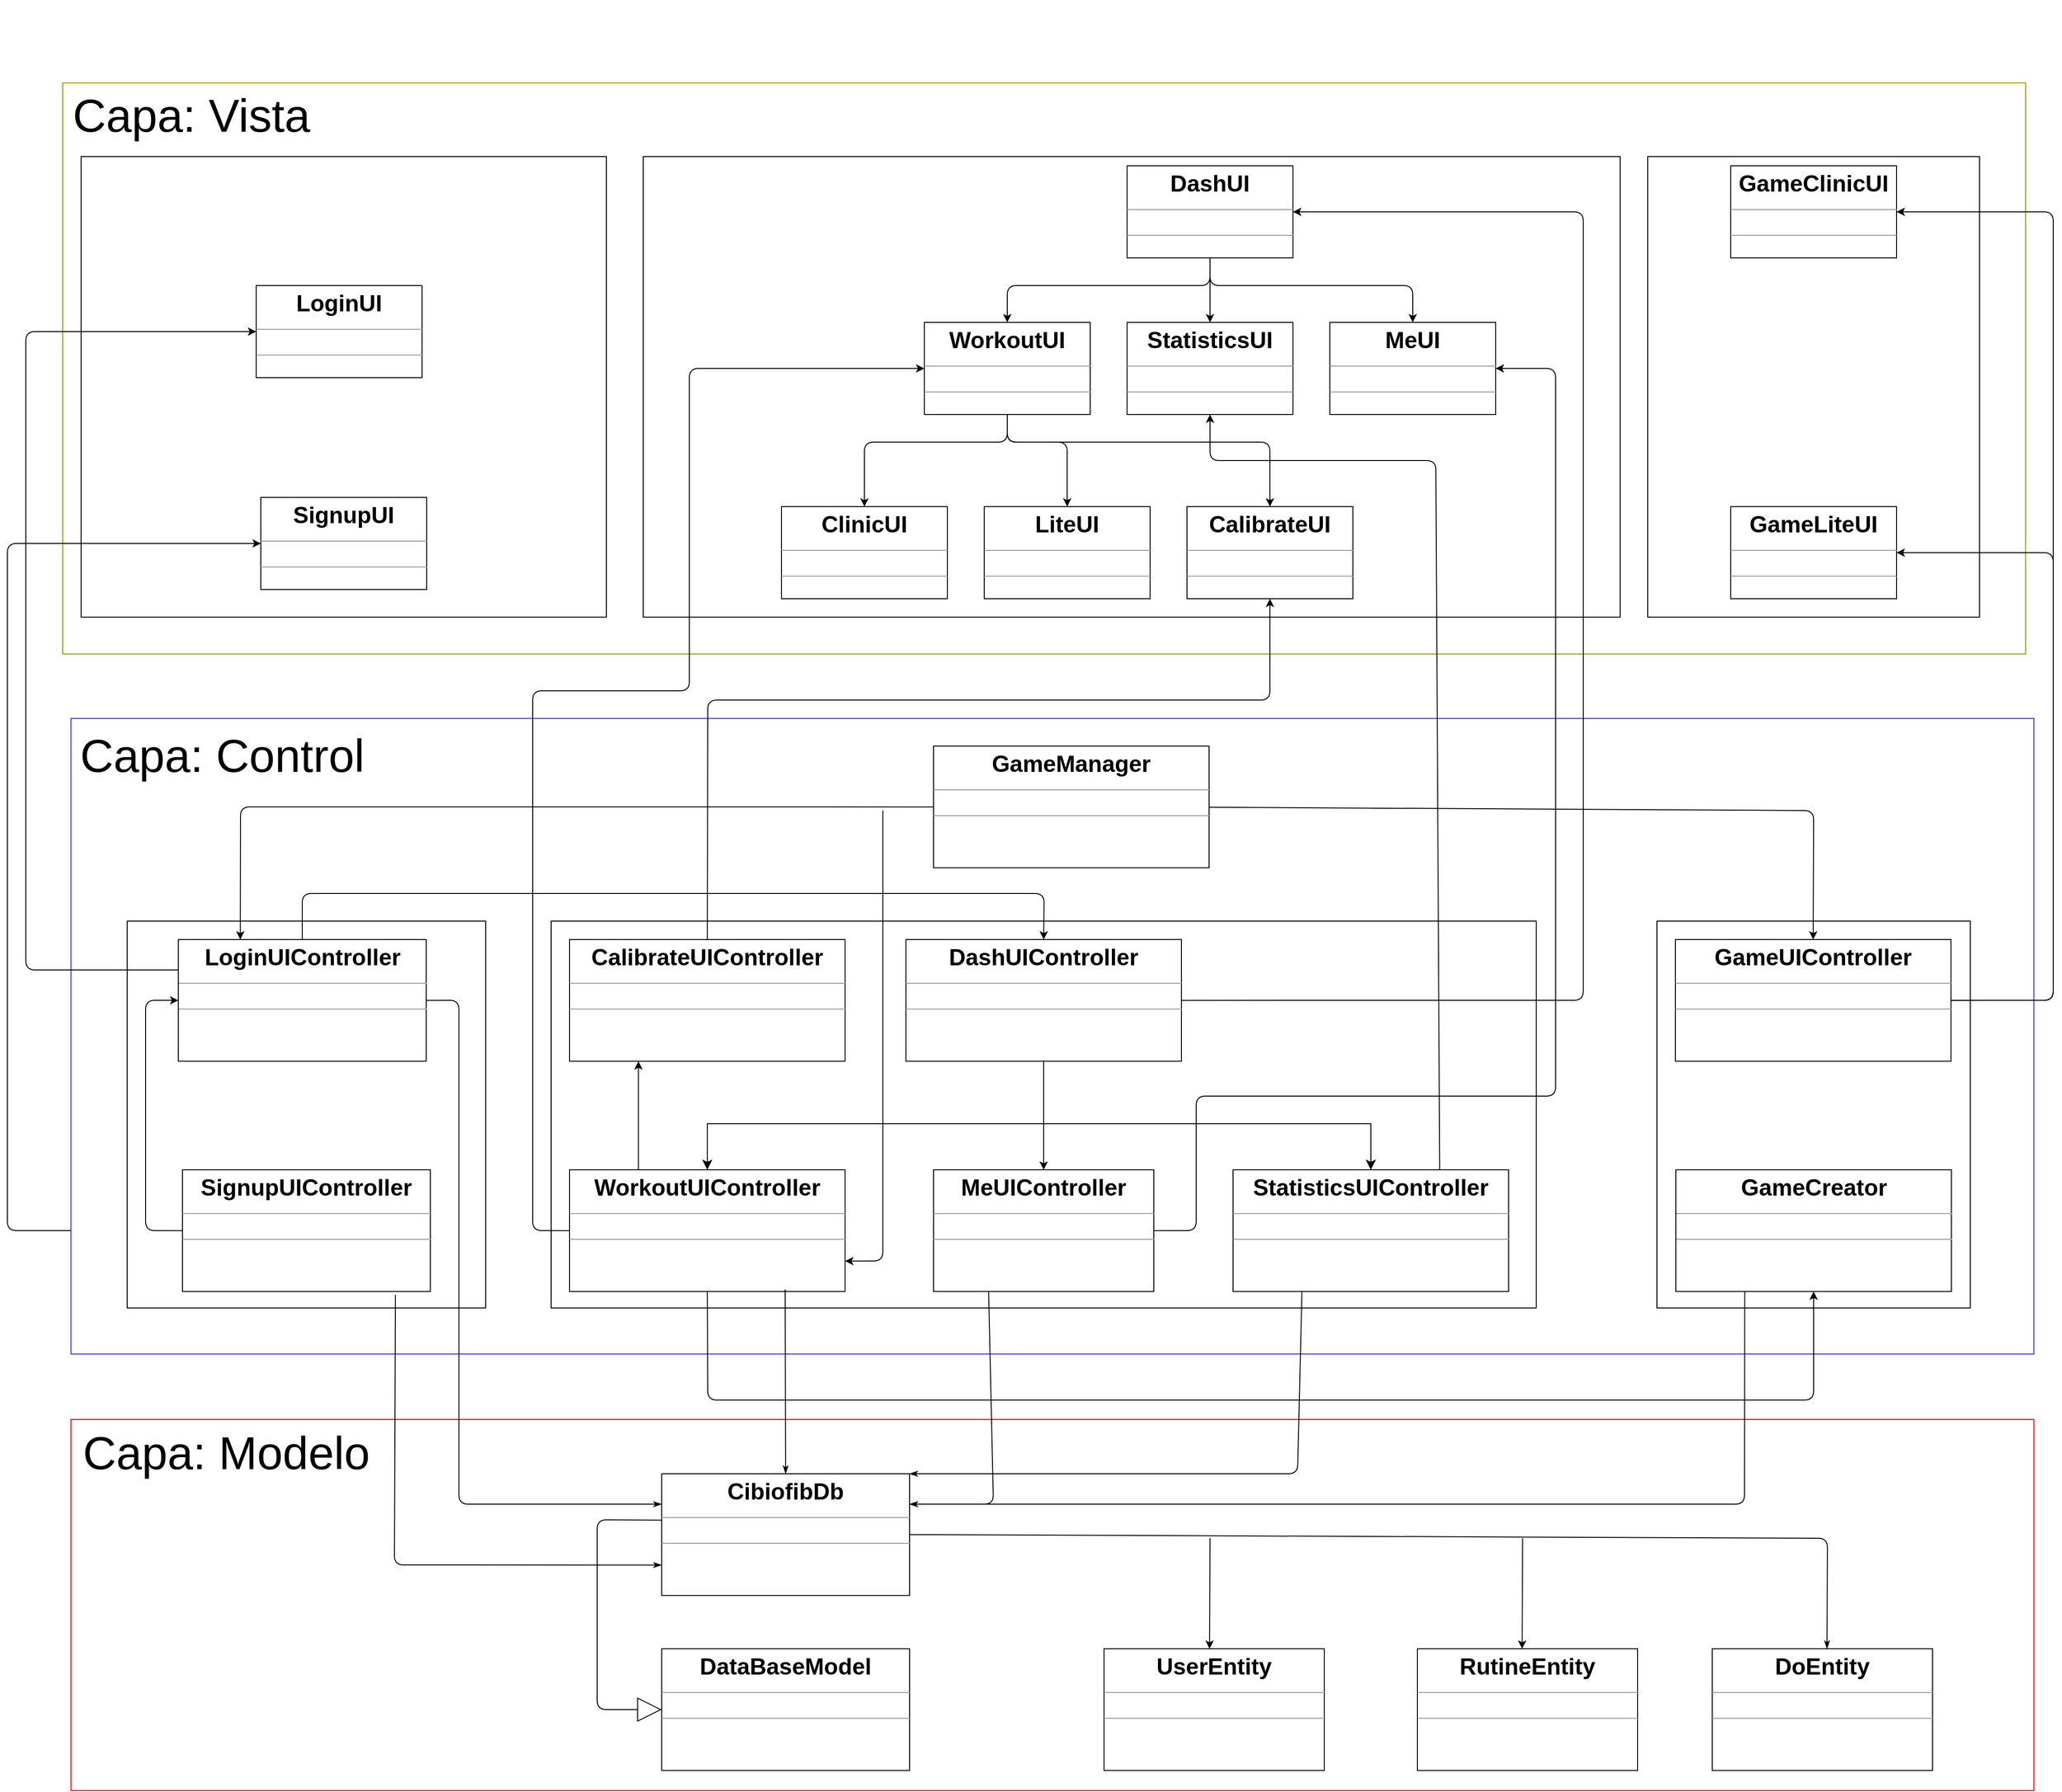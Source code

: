 <mxfile>
    <diagram id="kxouKydCG6T7AjCTRhYj" name="Page-1">
        <mxGraphModel dx="3232" dy="2876" grid="1" gridSize="10" guides="1" tooltips="1" connect="1" arrows="1" fold="1" page="1" pageScale="1" pageWidth="1100" pageHeight="850" math="0" shadow="0">
            <root>
                <mxCell id="0"/>
                <mxCell id="1" parent="0"/>
                <mxCell id="15" value="" style="group" parent="1" vertex="1" connectable="0">
                    <mxGeometry x="29" y="-760" width="2130" height="810" as="geometry"/>
                </mxCell>
                <mxCell id="20" value="" style="group" parent="15" vertex="1" connectable="0">
                    <mxGeometry width="2130" height="810" as="geometry"/>
                </mxCell>
                <mxCell id="135" value="" style="group" parent="20" vertex="1" connectable="0">
                    <mxGeometry x="-9" y="-240" width="2130" height="710" as="geometry"/>
                </mxCell>
                <mxCell id="3" value="" style="rounded=0;whiteSpace=wrap;html=1;strokeColor=#999900;" parent="135" vertex="1">
                    <mxGeometry y="90" width="2130" height="620" as="geometry"/>
                </mxCell>
                <mxCell id="134" value="" style="rounded=0;whiteSpace=wrap;html=1;" parent="135" vertex="1">
                    <mxGeometry x="20" y="170" width="570" height="500" as="geometry"/>
                </mxCell>
                <mxCell id="8" value="&lt;span style=&quot;font-size: 50px;&quot;&gt;Capa: Vista&lt;/span&gt;" style="text;html=1;strokeColor=none;fillColor=none;align=left;verticalAlign=middle;whiteSpace=wrap;rounded=0;" parent="135" vertex="1">
                    <mxGeometry x="9" y="90" width="289" height="70" as="geometry"/>
                </mxCell>
                <mxCell id="155" value="&lt;p style=&quot;margin: 4px 0px 0px; text-align: center; font-size: 25px;&quot;&gt;&lt;b style=&quot;&quot;&gt;&lt;font style=&quot;font-size: 25px;&quot;&gt;LoginUI&lt;/font&gt;&lt;/b&gt;&lt;/p&gt;&lt;hr style=&quot;font-size: 25px;&quot; size=&quot;1&quot;&gt;&lt;div style=&quot;height: 2px; font-size: 25px;&quot;&gt;&lt;/div&gt;&lt;hr style=&quot;font-size: 25px;&quot; size=&quot;1&quot;&gt;&lt;div style=&quot;height: 2px; font-size: 25px;&quot;&gt;&lt;/div&gt;" style="verticalAlign=top;align=left;overflow=fill;fontSize=12;fontFamily=Helvetica;html=1;" parent="135" vertex="1">
                    <mxGeometry x="210" y="310.0" width="180" height="100" as="geometry"/>
                </mxCell>
                <mxCell id="156" value="&lt;p style=&quot;margin: 4px 0px 0px; text-align: center; font-size: 25px;&quot;&gt;&lt;b style=&quot;&quot;&gt;&lt;font style=&quot;font-size: 25px;&quot;&gt;SignupUI&lt;/font&gt;&lt;/b&gt;&lt;/p&gt;&lt;hr style=&quot;font-size: 25px;&quot; size=&quot;1&quot;&gt;&lt;div style=&quot;height: 2px; font-size: 25px;&quot;&gt;&lt;/div&gt;&lt;hr style=&quot;font-size: 25px;&quot; size=&quot;1&quot;&gt;&lt;div style=&quot;height: 2px; font-size: 25px;&quot;&gt;&lt;/div&gt;" style="verticalAlign=top;align=left;overflow=fill;fontSize=12;fontFamily=Helvetica;html=1;" parent="135" vertex="1">
                    <mxGeometry x="215" y="540.0" width="180" height="100" as="geometry"/>
                </mxCell>
                <mxCell id="157" value="" style="rounded=0;whiteSpace=wrap;html=1;" parent="135" vertex="1">
                    <mxGeometry x="630" y="170" width="1060" height="500" as="geometry"/>
                </mxCell>
                <mxCell id="169" style="edgeStyle=none;html=1;exitX=0.5;exitY=1;exitDx=0;exitDy=0;entryX=0.5;entryY=0;entryDx=0;entryDy=0;" parent="135" source="159" target="161" edge="1">
                    <mxGeometry relative="1" as="geometry"/>
                </mxCell>
                <mxCell id="170" style="edgeStyle=none;html=1;exitX=0.5;exitY=1;exitDx=0;exitDy=0;entryX=0.5;entryY=0;entryDx=0;entryDy=0;" parent="135" source="159" target="162" edge="1">
                    <mxGeometry relative="1" as="geometry">
                        <Array as="points">
                            <mxPoint x="1245" y="310"/>
                            <mxPoint x="1025" y="310"/>
                        </Array>
                    </mxGeometry>
                </mxCell>
                <mxCell id="171" style="edgeStyle=none;html=1;exitX=0.5;exitY=1;exitDx=0;exitDy=0;entryX=0.5;entryY=0;entryDx=0;entryDy=0;" parent="135" source="159" target="160" edge="1">
                    <mxGeometry relative="1" as="geometry">
                        <Array as="points">
                            <mxPoint x="1245" y="310"/>
                            <mxPoint x="1465" y="310"/>
                        </Array>
                    </mxGeometry>
                </mxCell>
                <mxCell id="159" value="&lt;p style=&quot;margin: 4px 0px 0px; text-align: center; font-size: 25px;&quot;&gt;&lt;b style=&quot;&quot;&gt;&lt;font style=&quot;font-size: 25px;&quot;&gt;DashUI&lt;/font&gt;&lt;/b&gt;&lt;/p&gt;&lt;hr style=&quot;font-size: 25px;&quot; size=&quot;1&quot;&gt;&lt;div style=&quot;height: 2px; font-size: 25px;&quot;&gt;&lt;/div&gt;&lt;hr style=&quot;font-size: 25px;&quot; size=&quot;1&quot;&gt;&lt;div style=&quot;height: 2px; font-size: 25px;&quot;&gt;&lt;/div&gt;" style="verticalAlign=top;align=left;overflow=fill;fontSize=12;fontFamily=Helvetica;html=1;" parent="135" vertex="1">
                    <mxGeometry x="1155" y="180" width="180" height="100" as="geometry"/>
                </mxCell>
                <mxCell id="160" value="&lt;p style=&quot;margin: 4px 0px 0px; text-align: center; font-size: 25px;&quot;&gt;&lt;b style=&quot;&quot;&gt;&lt;font style=&quot;font-size: 25px;&quot;&gt;MeUI&lt;/font&gt;&lt;/b&gt;&lt;/p&gt;&lt;hr style=&quot;font-size: 25px;&quot; size=&quot;1&quot;&gt;&lt;div style=&quot;height: 2px; font-size: 25px;&quot;&gt;&lt;/div&gt;&lt;hr style=&quot;font-size: 25px;&quot; size=&quot;1&quot;&gt;&lt;div style=&quot;height: 2px; font-size: 25px;&quot;&gt;&lt;/div&gt;" style="verticalAlign=top;align=left;overflow=fill;fontSize=12;fontFamily=Helvetica;html=1;" parent="135" vertex="1">
                    <mxGeometry x="1375" y="350" width="180" height="100" as="geometry"/>
                </mxCell>
                <mxCell id="161" value="&lt;p style=&quot;margin: 4px 0px 0px; text-align: center; font-size: 25px;&quot;&gt;&lt;b style=&quot;&quot;&gt;&lt;font style=&quot;font-size: 25px;&quot;&gt;StatisticsUI&lt;/font&gt;&lt;/b&gt;&lt;/p&gt;&lt;hr style=&quot;font-size: 25px;&quot; size=&quot;1&quot;&gt;&lt;div style=&quot;height: 2px; font-size: 25px;&quot;&gt;&lt;/div&gt;&lt;hr style=&quot;font-size: 25px;&quot; size=&quot;1&quot;&gt;&lt;div style=&quot;height: 2px; font-size: 25px;&quot;&gt;&lt;/div&gt;" style="verticalAlign=top;align=left;overflow=fill;fontSize=12;fontFamily=Helvetica;html=1;" parent="135" vertex="1">
                    <mxGeometry x="1155" y="350" width="180" height="100" as="geometry"/>
                </mxCell>
                <mxCell id="166" style="edgeStyle=none;html=1;exitX=0.5;exitY=1;exitDx=0;exitDy=0;entryX=0.5;entryY=0;entryDx=0;entryDy=0;" parent="135" source="162" target="164" edge="1">
                    <mxGeometry relative="1" as="geometry">
                        <Array as="points">
                            <mxPoint x="1025" y="480"/>
                            <mxPoint x="870" y="480"/>
                        </Array>
                    </mxGeometry>
                </mxCell>
                <mxCell id="167" style="edgeStyle=none;html=1;exitX=0.5;exitY=1;exitDx=0;exitDy=0;entryX=0.5;entryY=0;entryDx=0;entryDy=0;" parent="135" source="162" target="163" edge="1">
                    <mxGeometry relative="1" as="geometry">
                        <Array as="points">
                            <mxPoint x="1025" y="480"/>
                            <mxPoint x="1090" y="480"/>
                        </Array>
                    </mxGeometry>
                </mxCell>
                <mxCell id="168" style="edgeStyle=none;html=1;exitX=0.5;exitY=1;exitDx=0;exitDy=0;entryX=0.5;entryY=0;entryDx=0;entryDy=0;" parent="135" source="162" target="165" edge="1">
                    <mxGeometry relative="1" as="geometry">
                        <Array as="points">
                            <mxPoint x="1025" y="480"/>
                            <mxPoint x="1310" y="480"/>
                        </Array>
                    </mxGeometry>
                </mxCell>
                <mxCell id="162" value="&lt;p style=&quot;margin: 4px 0px 0px; text-align: center; font-size: 25px;&quot;&gt;&lt;b style=&quot;&quot;&gt;&lt;font style=&quot;font-size: 25px;&quot;&gt;WorkoutUI&lt;/font&gt;&lt;/b&gt;&lt;/p&gt;&lt;hr style=&quot;font-size: 25px;&quot; size=&quot;1&quot;&gt;&lt;div style=&quot;height: 2px; font-size: 25px;&quot;&gt;&lt;/div&gt;&lt;hr style=&quot;font-size: 25px;&quot; size=&quot;1&quot;&gt;&lt;div style=&quot;height: 2px; font-size: 25px;&quot;&gt;&lt;/div&gt;" style="verticalAlign=top;align=left;overflow=fill;fontSize=12;fontFamily=Helvetica;html=1;" parent="135" vertex="1">
                    <mxGeometry x="935" y="350" width="180" height="100" as="geometry"/>
                </mxCell>
                <mxCell id="163" value="&lt;p style=&quot;margin: 4px 0px 0px; text-align: center; font-size: 25px;&quot;&gt;&lt;b style=&quot;&quot;&gt;&lt;font style=&quot;font-size: 25px;&quot;&gt;LiteUI&lt;/font&gt;&lt;/b&gt;&lt;/p&gt;&lt;hr style=&quot;font-size: 25px;&quot; size=&quot;1&quot;&gt;&lt;div style=&quot;height: 2px; font-size: 25px;&quot;&gt;&lt;/div&gt;&lt;hr style=&quot;font-size: 25px;&quot; size=&quot;1&quot;&gt;&lt;div style=&quot;height: 2px; font-size: 25px;&quot;&gt;&lt;/div&gt;" style="verticalAlign=top;align=left;overflow=fill;fontSize=12;fontFamily=Helvetica;html=1;" parent="135" vertex="1">
                    <mxGeometry x="1000" y="550" width="180" height="100" as="geometry"/>
                </mxCell>
                <mxCell id="164" value="&lt;p style=&quot;margin: 4px 0px 0px; text-align: center; font-size: 25px;&quot;&gt;&lt;b style=&quot;&quot;&gt;&lt;font style=&quot;font-size: 25px;&quot;&gt;ClinicUI&lt;/font&gt;&lt;/b&gt;&lt;/p&gt;&lt;hr style=&quot;font-size: 25px;&quot; size=&quot;1&quot;&gt;&lt;div style=&quot;height: 2px; font-size: 25px;&quot;&gt;&lt;/div&gt;&lt;hr style=&quot;font-size: 25px;&quot; size=&quot;1&quot;&gt;&lt;div style=&quot;height: 2px; font-size: 25px;&quot;&gt;&lt;/div&gt;" style="verticalAlign=top;align=left;overflow=fill;fontSize=12;fontFamily=Helvetica;html=1;" parent="135" vertex="1">
                    <mxGeometry x="780" y="550" width="180" height="100" as="geometry"/>
                </mxCell>
                <mxCell id="165" value="&lt;p style=&quot;margin: 4px 0px 0px; text-align: center; font-size: 25px;&quot;&gt;&lt;b style=&quot;&quot;&gt;&lt;font style=&quot;font-size: 25px;&quot;&gt;CalibrateUI&lt;/font&gt;&lt;/b&gt;&lt;/p&gt;&lt;hr style=&quot;font-size: 25px;&quot; size=&quot;1&quot;&gt;&lt;div style=&quot;height: 2px; font-size: 25px;&quot;&gt;&lt;/div&gt;&lt;hr style=&quot;font-size: 25px;&quot; size=&quot;1&quot;&gt;&lt;div style=&quot;height: 2px; font-size: 25px;&quot;&gt;&lt;/div&gt;" style="verticalAlign=top;align=left;overflow=fill;fontSize=12;fontFamily=Helvetica;html=1;" parent="135" vertex="1">
                    <mxGeometry x="1220" y="550" width="180" height="100" as="geometry"/>
                </mxCell>
                <mxCell id="179" value="" style="rounded=0;whiteSpace=wrap;html=1;" parent="135" vertex="1">
                    <mxGeometry x="1720" y="170" width="360" height="500" as="geometry"/>
                </mxCell>
                <mxCell id="193" value="&lt;p style=&quot;margin: 4px 0px 0px; text-align: center; font-size: 25px;&quot;&gt;&lt;b style=&quot;&quot;&gt;&lt;font style=&quot;font-size: 25px;&quot;&gt;GameClinicUI&lt;/font&gt;&lt;/b&gt;&lt;/p&gt;&lt;hr style=&quot;font-size: 25px;&quot; size=&quot;1&quot;&gt;&lt;div style=&quot;height: 2px; font-size: 25px;&quot;&gt;&lt;/div&gt;&lt;hr style=&quot;font-size: 25px;&quot; size=&quot;1&quot;&gt;&lt;div style=&quot;height: 2px; font-size: 25px;&quot;&gt;&lt;/div&gt;" style="verticalAlign=top;align=left;overflow=fill;fontSize=12;fontFamily=Helvetica;html=1;" parent="135" vertex="1">
                    <mxGeometry x="1810" y="180" width="180" height="100" as="geometry"/>
                </mxCell>
                <mxCell id="194" value="&lt;p style=&quot;margin: 4px 0px 0px; text-align: center; font-size: 25px;&quot;&gt;&lt;b style=&quot;&quot;&gt;&lt;font style=&quot;font-size: 25px;&quot;&gt;GameLiteUI&lt;/font&gt;&lt;/b&gt;&lt;/p&gt;&lt;hr style=&quot;font-size: 25px;&quot; size=&quot;1&quot;&gt;&lt;div style=&quot;height: 2px; font-size: 25px;&quot;&gt;&lt;/div&gt;&lt;hr style=&quot;font-size: 25px;&quot; size=&quot;1&quot;&gt;&lt;div style=&quot;height: 2px; font-size: 25px;&quot;&gt;&lt;/div&gt;" style="verticalAlign=top;align=left;overflow=fill;fontSize=12;fontFamily=Helvetica;html=1;" parent="135" vertex="1">
                    <mxGeometry x="1810" y="550" width="180" height="100" as="geometry"/>
                </mxCell>
                <mxCell id="14" value="" style="group" parent="1" vertex="1" connectable="0">
                    <mxGeometry x="29" y="520" width="2130" height="420" as="geometry"/>
                </mxCell>
                <mxCell id="21" value="" style="group;fillColor=#a20025;fontColor=#ffffff;strokeColor=#6F0000;" parent="14" vertex="1" connectable="0">
                    <mxGeometry y="21" width="2130" height="402.937" as="geometry"/>
                </mxCell>
                <mxCell id="5" value="" style="rounded=0;whiteSpace=wrap;html=1;strokeColor=#FF0000;" parent="21" vertex="1">
                    <mxGeometry y="0.08" width="2130" height="402.857" as="geometry"/>
                </mxCell>
                <mxCell id="7" value="&lt;span style=&quot;font-size: 50px;&quot;&gt;Capa: Modelo&lt;/span&gt;" style="text;html=1;strokeColor=none;fillColor=none;align=left;verticalAlign=middle;whiteSpace=wrap;rounded=0;" parent="21" vertex="1">
                    <mxGeometry x="11" y="1" width="319" height="70" as="geometry"/>
                </mxCell>
                <mxCell id="95" style="edgeStyle=none;html=1;exitX=1;exitY=0.5;exitDx=0;exitDy=0;entryX=0.5;entryY=0;entryDx=0;entryDy=0;fontSize=25;endArrow=classicThin;endFill=1;endSize=6;" parent="21" source="88" edge="1">
                    <mxGeometry relative="1" as="geometry">
                        <Array as="points">
                            <mxPoint x="1906" y="129"/>
                        </Array>
                        <mxPoint x="1905.5" y="249" as="targetPoint"/>
                    </mxGeometry>
                </mxCell>
                <mxCell id="88" value="&lt;p style=&quot;margin: 4px 0px 0px; text-align: center; font-size: 25px;&quot;&gt;&lt;b style=&quot;&quot;&gt;&lt;font style=&quot;font-size: 25px;&quot;&gt;CibiofibDb&lt;/font&gt;&lt;/b&gt;&lt;/p&gt;&lt;hr style=&quot;font-size: 25px;&quot; size=&quot;1&quot;&gt;&lt;div style=&quot;height: 2px; font-size: 25px;&quot;&gt;&lt;/div&gt;&lt;hr style=&quot;font-size: 25px;&quot; size=&quot;1&quot;&gt;&lt;div style=&quot;height: 2px; font-size: 25px;&quot;&gt;&lt;/div&gt;" style="verticalAlign=top;align=left;overflow=fill;fontSize=12;fontFamily=Helvetica;html=1;" parent="21" vertex="1">
                    <mxGeometry x="641" y="59" width="269" height="132.13" as="geometry"/>
                </mxCell>
                <mxCell id="91" style="edgeStyle=none;html=1;exitX=0;exitY=0.381;exitDx=0;exitDy=0;entryX=0;entryY=0.5;entryDx=0;entryDy=0;fontSize=25;endArrow=block;endFill=0;endSize=24;exitPerimeter=0;" parent="21" source="88" edge="1">
                    <mxGeometry relative="1" as="geometry">
                        <Array as="points">
                            <mxPoint x="571" y="109"/>
                            <mxPoint x="571" y="315"/>
                        </Array>
                        <mxPoint x="641" y="315.065" as="targetPoint"/>
                    </mxGeometry>
                </mxCell>
                <mxCell id="102" value="" style="endArrow=classic;html=1;fontSize=25;endSize=6;entryX=0.5;entryY=0;entryDx=0;entryDy=0;" parent="21" edge="1">
                    <mxGeometry width="50" height="50" relative="1" as="geometry">
                        <mxPoint x="1236" y="129" as="sourcePoint"/>
                        <mxPoint x="1235.5" y="249" as="targetPoint"/>
                    </mxGeometry>
                </mxCell>
                <mxCell id="103" value="" style="endArrow=classic;html=1;fontSize=25;endSize=6;entryX=0.5;entryY=0;entryDx=0;entryDy=0;" parent="21" edge="1">
                    <mxGeometry width="50" height="50" relative="1" as="geometry">
                        <mxPoint x="1575.17" y="129" as="sourcePoint"/>
                        <mxPoint x="1574.67" y="249" as="targetPoint"/>
                    </mxGeometry>
                </mxCell>
                <mxCell id="196" value="&lt;p style=&quot;margin: 4px 0px 0px; text-align: center; font-size: 25px;&quot;&gt;&lt;b style=&quot;&quot;&gt;&lt;font style=&quot;font-size: 25px;&quot;&gt;UserEntity&lt;/font&gt;&lt;/b&gt;&lt;/p&gt;&lt;hr style=&quot;font-size: 25px;&quot; size=&quot;1&quot;&gt;&lt;div style=&quot;height: 2px; font-size: 25px;&quot;&gt;&lt;/div&gt;&lt;hr style=&quot;font-size: 25px;&quot; size=&quot;1&quot;&gt;&lt;div style=&quot;height: 2px; font-size: 25px;&quot;&gt;&lt;/div&gt;" style="verticalAlign=top;align=left;overflow=fill;fontSize=12;fontFamily=Helvetica;html=1;" parent="21" vertex="1">
                    <mxGeometry x="1121" y="249" width="239" height="132.13" as="geometry"/>
                </mxCell>
                <mxCell id="197" value="&lt;p style=&quot;margin: 4px 0px 0px; text-align: center; font-size: 25px;&quot;&gt;&lt;b style=&quot;&quot;&gt;&lt;font style=&quot;font-size: 25px;&quot;&gt;RutineEntity&lt;/font&gt;&lt;/b&gt;&lt;/p&gt;&lt;hr style=&quot;font-size: 25px;&quot; size=&quot;1&quot;&gt;&lt;div style=&quot;height: 2px; font-size: 25px;&quot;&gt;&lt;/div&gt;&lt;hr style=&quot;font-size: 25px;&quot; size=&quot;1&quot;&gt;&lt;div style=&quot;height: 2px; font-size: 25px;&quot;&gt;&lt;/div&gt;" style="verticalAlign=top;align=left;overflow=fill;fontSize=12;fontFamily=Helvetica;html=1;" parent="21" vertex="1">
                    <mxGeometry x="1461" y="249" width="239" height="132.13" as="geometry"/>
                </mxCell>
                <mxCell id="198" value="&lt;p style=&quot;margin: 4px 0px 0px; text-align: center; font-size: 25px;&quot;&gt;&lt;b style=&quot;&quot;&gt;&lt;font style=&quot;font-size: 25px;&quot;&gt;DoEntity&lt;/font&gt;&lt;/b&gt;&lt;/p&gt;&lt;hr style=&quot;font-size: 25px;&quot; size=&quot;1&quot;&gt;&lt;div style=&quot;height: 2px; font-size: 25px;&quot;&gt;&lt;/div&gt;&lt;hr style=&quot;font-size: 25px;&quot; size=&quot;1&quot;&gt;&lt;div style=&quot;height: 2px; font-size: 25px;&quot;&gt;&lt;/div&gt;" style="verticalAlign=top;align=left;overflow=fill;fontSize=12;fontFamily=Helvetica;html=1;" parent="21" vertex="1">
                    <mxGeometry x="1781" y="249" width="239" height="132.13" as="geometry"/>
                </mxCell>
                <mxCell id="199" value="&lt;p style=&quot;margin: 4px 0px 0px; text-align: center; font-size: 25px;&quot;&gt;&lt;b style=&quot;&quot;&gt;&lt;font style=&quot;font-size: 25px;&quot;&gt;DataBaseModel&lt;/font&gt;&lt;/b&gt;&lt;/p&gt;&lt;hr style=&quot;font-size: 25px;&quot; size=&quot;1&quot;&gt;&lt;div style=&quot;height: 2px; font-size: 25px;&quot;&gt;&lt;/div&gt;&lt;hr style=&quot;font-size: 25px;&quot; size=&quot;1&quot;&gt;&lt;div style=&quot;height: 2px; font-size: 25px;&quot;&gt;&lt;/div&gt;" style="verticalAlign=top;align=left;overflow=fill;fontSize=12;fontFamily=Helvetica;html=1;" parent="21" vertex="1">
                    <mxGeometry x="641" y="249" width="269" height="132.13" as="geometry"/>
                </mxCell>
                <mxCell id="174" style="edgeStyle=none;html=1;exitX=0;exitY=0.5;exitDx=0;exitDy=0;entryX=0;entryY=0.5;entryDx=0;entryDy=0;" parent="1" source="41" target="156" edge="1">
                    <mxGeometry relative="1" as="geometry">
                        <Array as="points">
                            <mxPoint x="-40" y="336"/>
                            <mxPoint x="-40" y="-410"/>
                        </Array>
                    </mxGeometry>
                </mxCell>
                <mxCell id="180" value="" style="group" parent="1" vertex="1" connectable="0">
                    <mxGeometry x="29" y="-220" width="2130" height="690" as="geometry"/>
                </mxCell>
                <mxCell id="17" value="" style="group" parent="180" vertex="1" connectable="0">
                    <mxGeometry width="2130" height="690" as="geometry"/>
                </mxCell>
                <mxCell id="6" value="&lt;span style=&quot;font-size: 50px;&quot;&gt;Capa: Controlador&lt;/span&gt;" style="text;html=1;strokeColor=none;fillColor=none;align=left;verticalAlign=middle;whiteSpace=wrap;rounded=0;" parent="17" vertex="1">
                    <mxGeometry x="11" width="419" height="90" as="geometry"/>
                </mxCell>
                <mxCell id="4" value="" style="rounded=0;whiteSpace=wrap;html=1;strokeColor=#3333FF;" parent="17" vertex="1">
                    <mxGeometry width="2130" height="690" as="geometry"/>
                </mxCell>
                <mxCell id="2" value="" style="rounded=0;whiteSpace=wrap;html=1;" parent="17" vertex="1">
                    <mxGeometry x="61" y="220" width="389" height="420" as="geometry"/>
                </mxCell>
                <mxCell id="22" value="" style="rounded=0;whiteSpace=wrap;html=1;" parent="17" vertex="1">
                    <mxGeometry x="521" y="220" width="1069" height="420" as="geometry"/>
                </mxCell>
                <mxCell id="23" value="" style="rounded=0;whiteSpace=wrap;html=1;" parent="17" vertex="1">
                    <mxGeometry x="1721" y="220" width="340" height="420" as="geometry"/>
                </mxCell>
                <mxCell id="58" style="edgeStyle=none;html=1;exitX=0.5;exitY=0;exitDx=0;exitDy=0;entryX=0.5;entryY=0;entryDx=0;entryDy=0;fontSize=25;" parent="17" source="31" target="44" edge="1">
                    <mxGeometry relative="1" as="geometry">
                        <Array as="points">
                            <mxPoint x="251" y="190"/>
                            <mxPoint x="1056" y="190"/>
                        </Array>
                    </mxGeometry>
                </mxCell>
                <mxCell id="31" value="&lt;p style=&quot;margin: 4px 0px 0px; text-align: center; font-size: 25px;&quot;&gt;&lt;b style=&quot;&quot;&gt;&lt;font style=&quot;font-size: 25px;&quot;&gt;LoginUIController&lt;/font&gt;&lt;/b&gt;&lt;/p&gt;&lt;hr style=&quot;font-size: 25px;&quot; size=&quot;1&quot;&gt;&lt;div style=&quot;height: 2px; font-size: 25px;&quot;&gt;&lt;/div&gt;&lt;hr style=&quot;font-size: 25px;&quot; size=&quot;1&quot;&gt;&lt;div style=&quot;height: 2px; font-size: 25px;&quot;&gt;&lt;/div&gt;" style="verticalAlign=top;align=left;overflow=fill;fontSize=12;fontFamily=Helvetica;html=1;" parent="17" vertex="1">
                    <mxGeometry x="116.5" y="240" width="269" height="132.13" as="geometry"/>
                </mxCell>
                <mxCell id="52" style="edgeStyle=none;html=1;exitX=0;exitY=0.5;exitDx=0;exitDy=0;entryX=0;entryY=0.5;entryDx=0;entryDy=0;fontSize=25;" parent="17" source="41" target="31" edge="1">
                    <mxGeometry relative="1" as="geometry">
                        <Array as="points">
                            <mxPoint x="81" y="556"/>
                            <mxPoint x="81" y="306"/>
                        </Array>
                    </mxGeometry>
                </mxCell>
                <mxCell id="41" value="&lt;p style=&quot;margin: 4px 0px 0px; text-align: center; font-size: 25px;&quot;&gt;&lt;b style=&quot;&quot;&gt;&lt;font style=&quot;font-size: 25px;&quot;&gt;SignupUIController&lt;/font&gt;&lt;/b&gt;&lt;/p&gt;&lt;hr style=&quot;font-size: 25px;&quot; size=&quot;1&quot;&gt;&lt;div style=&quot;height: 2px; font-size: 25px;&quot;&gt;&lt;/div&gt;&lt;hr style=&quot;font-size: 25px;&quot; size=&quot;1&quot;&gt;&lt;div style=&quot;height: 2px; font-size: 25px;&quot;&gt;&lt;/div&gt;" style="verticalAlign=top;align=left;overflow=fill;fontSize=12;fontFamily=Helvetica;html=1;" parent="17" vertex="1">
                    <mxGeometry x="121" y="490" width="269" height="132.13" as="geometry"/>
                </mxCell>
                <mxCell id="42" value="&lt;p style=&quot;margin: 4px 0px 0px; text-align: center; font-size: 25px;&quot;&gt;&lt;b style=&quot;&quot;&gt;&lt;font style=&quot;font-size: 25px;&quot;&gt;CalibrateUIController&lt;/font&gt;&lt;/b&gt;&lt;/p&gt;&lt;hr style=&quot;font-size: 25px;&quot; size=&quot;1&quot;&gt;&lt;div style=&quot;height: 2px; font-size: 25px;&quot;&gt;&lt;/div&gt;&lt;hr style=&quot;font-size: 25px;&quot; size=&quot;1&quot;&gt;&lt;div style=&quot;height: 2px; font-size: 25px;&quot;&gt;&lt;/div&gt;" style="verticalAlign=top;align=left;overflow=fill;fontSize=12;fontFamily=Helvetica;html=1;" parent="17" vertex="1">
                    <mxGeometry x="541" y="240" width="299" height="132.13" as="geometry"/>
                </mxCell>
                <mxCell id="43" value="&lt;p style=&quot;margin: 4px 0px 0px; text-align: center; font-size: 25px;&quot;&gt;&lt;b style=&quot;&quot;&gt;&lt;font style=&quot;font-size: 25px;&quot;&gt;StatisticsUIController&lt;/font&gt;&lt;/b&gt;&lt;/p&gt;&lt;hr style=&quot;font-size: 25px;&quot; size=&quot;1&quot;&gt;&lt;div style=&quot;height: 2px; font-size: 25px;&quot;&gt;&lt;/div&gt;&lt;hr style=&quot;font-size: 25px;&quot; size=&quot;1&quot;&gt;&lt;div style=&quot;height: 2px; font-size: 25px;&quot;&gt;&lt;/div&gt;" style="verticalAlign=top;align=left;overflow=fill;fontSize=12;fontFamily=Helvetica;html=1;" parent="17" vertex="1">
                    <mxGeometry x="1261" y="490" width="299" height="132.13" as="geometry"/>
                </mxCell>
                <mxCell id="53" style="edgeStyle=none;html=1;exitX=0.5;exitY=1;exitDx=0;exitDy=0;entryX=0.5;entryY=0;entryDx=0;entryDy=0;fontSize=25;" parent="17" source="44" target="46" edge="1">
                    <mxGeometry relative="1" as="geometry"/>
                </mxCell>
                <mxCell id="44" value="&lt;p style=&quot;margin: 4px 0px 0px; text-align: center; font-size: 25px;&quot;&gt;&lt;b style=&quot;&quot;&gt;&lt;font style=&quot;font-size: 25px;&quot;&gt;DashUIController&lt;/font&gt;&lt;/b&gt;&lt;/p&gt;&lt;hr style=&quot;font-size: 25px;&quot; size=&quot;1&quot;&gt;&lt;div style=&quot;height: 2px; font-size: 25px;&quot;&gt;&lt;/div&gt;&lt;hr style=&quot;font-size: 25px;&quot; size=&quot;1&quot;&gt;&lt;div style=&quot;height: 2px; font-size: 25px;&quot;&gt;&lt;/div&gt;" style="verticalAlign=top;align=left;overflow=fill;fontSize=12;fontFamily=Helvetica;html=1;" parent="17" vertex="1">
                    <mxGeometry x="906" y="240" width="299" height="132.13" as="geometry"/>
                </mxCell>
                <mxCell id="57" style="edgeStyle=none;html=1;exitX=0.25;exitY=0;exitDx=0;exitDy=0;fontSize=25;entryX=0.25;entryY=1;entryDx=0;entryDy=0;" parent="17" source="45" target="42" edge="1">
                    <mxGeometry relative="1" as="geometry"/>
                </mxCell>
                <mxCell id="64" style="edgeStyle=none;html=1;exitX=0.5;exitY=1;exitDx=0;exitDy=0;fontSize=25;entryX=0.5;entryY=1;entryDx=0;entryDy=0;" parent="17" source="45" target="109" edge="1">
                    <mxGeometry relative="1" as="geometry">
                        <mxPoint x="1891" y="590" as="targetPoint"/>
                        <Array as="points">
                            <mxPoint x="691" y="740"/>
                            <mxPoint x="1891" y="740"/>
                        </Array>
                    </mxGeometry>
                </mxCell>
                <mxCell id="45" value="&lt;p style=&quot;margin: 4px 0px 0px; text-align: center; font-size: 25px;&quot;&gt;&lt;b style=&quot;&quot;&gt;&lt;font style=&quot;font-size: 25px;&quot;&gt;WorkoutUIController&lt;/font&gt;&lt;/b&gt;&lt;/p&gt;&lt;hr style=&quot;font-size: 25px;&quot; size=&quot;1&quot;&gt;&lt;div style=&quot;height: 2px; font-size: 25px;&quot;&gt;&lt;/div&gt;&lt;hr style=&quot;font-size: 25px;&quot; size=&quot;1&quot;&gt;&lt;div style=&quot;height: 2px; font-size: 25px;&quot;&gt;&lt;/div&gt;" style="verticalAlign=top;align=left;overflow=fill;fontSize=12;fontFamily=Helvetica;html=1;" parent="17" vertex="1">
                    <mxGeometry x="541" y="490" width="299" height="132.13" as="geometry"/>
                </mxCell>
                <mxCell id="46" value="&lt;p style=&quot;margin: 4px 0px 0px; text-align: center; font-size: 25px;&quot;&gt;&lt;b style=&quot;&quot;&gt;&lt;font style=&quot;font-size: 25px;&quot;&gt;MeUIController&lt;/font&gt;&lt;/b&gt;&lt;/p&gt;&lt;hr style=&quot;font-size: 25px;&quot; size=&quot;1&quot;&gt;&lt;div style=&quot;height: 2px; font-size: 25px;&quot;&gt;&lt;/div&gt;&lt;hr style=&quot;font-size: 25px;&quot; size=&quot;1&quot;&gt;&lt;div style=&quot;height: 2px; font-size: 25px;&quot;&gt;&lt;/div&gt;" style="verticalAlign=top;align=left;overflow=fill;fontSize=12;fontFamily=Helvetica;html=1;" parent="17" vertex="1">
                    <mxGeometry x="936" y="490" width="239" height="132.13" as="geometry"/>
                </mxCell>
                <mxCell id="60" style="edgeStyle=none;html=1;exitX=0;exitY=0.5;exitDx=0;exitDy=0;entryX=0.25;entryY=0;entryDx=0;entryDy=0;fontSize=25;" parent="17" target="31" edge="1">
                    <mxGeometry relative="1" as="geometry">
                        <Array as="points">
                            <mxPoint x="184" y="96"/>
                        </Array>
                        <mxPoint x="955" y="96.064" as="sourcePoint"/>
                    </mxGeometry>
                </mxCell>
                <mxCell id="61" style="edgeStyle=none;html=1;entryX=1;entryY=0.75;entryDx=0;entryDy=0;fontSize=25;" parent="17" target="45" edge="1">
                    <mxGeometry relative="1" as="geometry">
                        <mxPoint x="881" y="100" as="sourcePoint"/>
                        <Array as="points">
                            <mxPoint x="881" y="589"/>
                        </Array>
                    </mxGeometry>
                </mxCell>
                <mxCell id="62" value="&lt;p style=&quot;margin: 4px 0px 0px; text-align: center; font-size: 25px;&quot;&gt;&lt;b style=&quot;&quot;&gt;&lt;font style=&quot;font-size: 25px;&quot;&gt;GameUIController&lt;/font&gt;&lt;/b&gt;&lt;/p&gt;&lt;hr style=&quot;font-size: 25px;&quot; size=&quot;1&quot;&gt;&lt;div style=&quot;height: 2px; font-size: 25px;&quot;&gt;&lt;/div&gt;&lt;hr style=&quot;font-size: 25px;&quot; size=&quot;1&quot;&gt;&lt;div style=&quot;height: 2px; font-size: 25px;&quot;&gt;&lt;/div&gt;" style="verticalAlign=top;align=left;overflow=fill;fontSize=12;fontFamily=Helvetica;html=1;" parent="17" vertex="1">
                    <mxGeometry x="1741" y="240" width="299" height="132.13" as="geometry"/>
                </mxCell>
                <mxCell id="63" style="edgeStyle=none;html=1;exitX=1;exitY=0.5;exitDx=0;exitDy=0;fontSize=25;entryX=0.5;entryY=0;entryDx=0;entryDy=0;" parent="17" target="62" edge="1">
                    <mxGeometry relative="1" as="geometry">
                        <Array as="points">
                            <mxPoint x="1891" y="100"/>
                        </Array>
                        <mxPoint x="1175" y="96.064" as="sourcePoint"/>
                    </mxGeometry>
                </mxCell>
                <mxCell id="109" value="&lt;p style=&quot;margin: 4px 0px 0px; text-align: center; font-size: 25px;&quot;&gt;&lt;b&gt;GameCreator&lt;/b&gt;&lt;/p&gt;&lt;hr style=&quot;font-size: 25px;&quot; size=&quot;1&quot;&gt;&lt;div style=&quot;height: 2px; font-size: 25px;&quot;&gt;&lt;/div&gt;&lt;hr style=&quot;font-size: 25px;&quot; size=&quot;1&quot;&gt;&lt;div style=&quot;height: 2px; font-size: 25px;&quot;&gt;&lt;/div&gt;" style="verticalAlign=top;align=left;overflow=fill;fontSize=12;fontFamily=Helvetica;html=1;" parent="17" vertex="1">
                    <mxGeometry x="1741.5" y="490" width="299" height="132.13" as="geometry"/>
                </mxCell>
                <mxCell id="153" value="&lt;span style=&quot;font-size: 50px;&quot;&gt;Capa: Control&lt;/span&gt;" style="text;html=1;strokeColor=none;fillColor=none;align=left;verticalAlign=middle;whiteSpace=wrap;rounded=0;" parent="17" vertex="1">
                    <mxGeometry x="8" y="10" width="330" height="60" as="geometry"/>
                </mxCell>
                <mxCell id="200" value="&lt;p style=&quot;margin: 4px 0px 0px; text-align: center; font-size: 25px;&quot;&gt;&lt;b style=&quot;&quot;&gt;&lt;font style=&quot;font-size: 25px;&quot;&gt;GameManager&lt;/font&gt;&lt;/b&gt;&lt;/p&gt;&lt;hr style=&quot;font-size: 25px;&quot; size=&quot;1&quot;&gt;&lt;div style=&quot;height: 2px; font-size: 25px;&quot;&gt;&lt;/div&gt;&lt;hr style=&quot;font-size: 25px;&quot; size=&quot;1&quot;&gt;&lt;div style=&quot;height: 2px; font-size: 25px;&quot;&gt;&lt;/div&gt;" style="verticalAlign=top;align=left;overflow=fill;fontSize=12;fontFamily=Helvetica;html=1;" parent="17" vertex="1">
                    <mxGeometry x="936" y="30" width="299" height="132.13" as="geometry"/>
                </mxCell>
                <mxCell id="55" value="" style="edgeStyle=segmentEdgeStyle;endArrow=classic;html=1;curved=0;rounded=0;endSize=8;startSize=8;fontSize=25;" parent="180" target="45" edge="1">
                    <mxGeometry width="50" height="50" relative="1" as="geometry">
                        <mxPoint x="1056" y="440" as="sourcePoint"/>
                        <mxPoint x="1011" y="340" as="targetPoint"/>
                    </mxGeometry>
                </mxCell>
                <mxCell id="56" value="" style="edgeStyle=segmentEdgeStyle;endArrow=classic;html=1;curved=0;rounded=0;endSize=8;startSize=8;fontSize=25;entryX=0.5;entryY=0;entryDx=0;entryDy=0;" parent="180" target="43" edge="1">
                    <mxGeometry width="50" height="50" relative="1" as="geometry">
                        <mxPoint x="1051" y="440" as="sourcePoint"/>
                        <mxPoint x="700.556" y="500" as="targetPoint"/>
                    </mxGeometry>
                </mxCell>
                <mxCell id="177" style="edgeStyle=none;html=1;exitX=0;exitY=0.5;exitDx=0;exitDy=0;entryX=0;entryY=0.5;entryDx=0;entryDy=0;" parent="1" source="45" target="162" edge="1">
                    <mxGeometry relative="1" as="geometry">
                        <Array as="points">
                            <mxPoint x="530" y="336"/>
                            <mxPoint x="530" y="-250"/>
                            <mxPoint x="700" y="-250"/>
                            <mxPoint x="700" y="-600"/>
                        </Array>
                    </mxGeometry>
                </mxCell>
                <mxCell id="175" style="edgeStyle=none;html=1;exitX=0.5;exitY=0;exitDx=0;exitDy=0;entryX=0.5;entryY=1;entryDx=0;entryDy=0;" parent="1" source="42" target="165" edge="1">
                    <mxGeometry relative="1" as="geometry">
                        <Array as="points">
                            <mxPoint x="720" y="-240"/>
                            <mxPoint x="1330" y="-240"/>
                        </Array>
                    </mxGeometry>
                </mxCell>
                <mxCell id="178" style="edgeStyle=none;html=1;exitX=1;exitY=0.5;exitDx=0;exitDy=0;entryX=1;entryY=0.5;entryDx=0;entryDy=0;" parent="1" source="44" target="159" edge="1">
                    <mxGeometry relative="1" as="geometry">
                        <Array as="points">
                            <mxPoint x="1670" y="86"/>
                            <mxPoint x="1670" y="-770"/>
                        </Array>
                    </mxGeometry>
                </mxCell>
                <mxCell id="181" style="edgeStyle=none;html=1;exitX=0.75;exitY=0;exitDx=0;exitDy=0;entryX=0.5;entryY=1;entryDx=0;entryDy=0;" parent="1" source="43" target="161" edge="1">
                    <mxGeometry relative="1" as="geometry">
                        <Array as="points">
                            <mxPoint x="1510" y="-500"/>
                            <mxPoint x="1265" y="-500"/>
                        </Array>
                    </mxGeometry>
                </mxCell>
                <mxCell id="182" style="edgeStyle=none;html=1;exitX=1;exitY=0.5;exitDx=0;exitDy=0;entryX=1;entryY=0.5;entryDx=0;entryDy=0;" parent="1" source="46" target="160" edge="1">
                    <mxGeometry relative="1" as="geometry">
                        <Array as="points">
                            <mxPoint x="1250" y="336"/>
                            <mxPoint x="1250" y="190"/>
                            <mxPoint x="1640" y="190"/>
                            <mxPoint x="1640" y="-600"/>
                        </Array>
                    </mxGeometry>
                </mxCell>
                <mxCell id="173" style="edgeStyle=none;html=1;exitX=0;exitY=0.25;exitDx=0;exitDy=0;entryX=0;entryY=0.5;entryDx=0;entryDy=0;" parent="1" source="31" target="155" edge="1">
                    <mxGeometry relative="1" as="geometry">
                        <Array as="points">
                            <mxPoint x="-20" y="53"/>
                            <mxPoint x="-20" y="-640"/>
                        </Array>
                    </mxGeometry>
                </mxCell>
                <mxCell id="191" style="edgeStyle=none;html=1;exitX=1;exitY=0.5;exitDx=0;exitDy=0;entryX=1;entryY=0.5;entryDx=0;entryDy=0;" parent="1" source="62" target="194" edge="1">
                    <mxGeometry relative="1" as="geometry">
                        <mxPoint x="2010" y="-450" as="targetPoint"/>
                        <Array as="points">
                            <mxPoint x="2180" y="86"/>
                            <mxPoint x="2180" y="-400"/>
                        </Array>
                    </mxGeometry>
                </mxCell>
                <mxCell id="192" style="edgeStyle=none;html=1;exitX=1;exitY=0.5;exitDx=0;exitDy=0;entryX=1;entryY=0.5;entryDx=0;entryDy=0;" parent="1" source="62" target="193" edge="1">
                    <mxGeometry relative="1" as="geometry">
                        <mxPoint x="2090" y="-810" as="targetPoint"/>
                        <Array as="points">
                            <mxPoint x="2180" y="86"/>
                            <mxPoint x="2180" y="-770"/>
                        </Array>
                    </mxGeometry>
                </mxCell>
                <mxCell id="106" style="edgeStyle=none;html=1;entryX=0.5;entryY=0;entryDx=0;entryDy=0;fontSize=25;endArrow=classicThin;endFill=1;endSize=6;" parent="1" target="88" edge="1">
                    <mxGeometry relative="1" as="geometry">
                        <mxPoint x="804" y="400" as="sourcePoint"/>
                    </mxGeometry>
                </mxCell>
                <mxCell id="105" style="edgeStyle=none;html=1;exitX=1;exitY=0.5;exitDx=0;exitDy=0;entryX=0;entryY=0.25;entryDx=0;entryDy=0;fontSize=25;endArrow=classicThin;endFill=1;endSize=6;" parent="1" source="31" target="88" edge="1">
                    <mxGeometry relative="1" as="geometry">
                        <Array as="points">
                            <mxPoint x="450" y="86"/>
                            <mxPoint x="450" y="633"/>
                        </Array>
                    </mxGeometry>
                </mxCell>
                <mxCell id="104" style="edgeStyle=none;html=1;exitX=0.859;exitY=1.027;exitDx=0;exitDy=0;entryX=0;entryY=0.75;entryDx=0;entryDy=0;fontSize=25;endArrow=classicThin;endFill=1;endSize=6;exitPerimeter=0;" parent="1" source="41" target="88" edge="1">
                    <mxGeometry relative="1" as="geometry">
                        <Array as="points">
                            <mxPoint x="380" y="699"/>
                        </Array>
                    </mxGeometry>
                </mxCell>
                <mxCell id="107" style="edgeStyle=none;html=1;exitX=0.25;exitY=1;exitDx=0;exitDy=0;entryX=1;entryY=0.25;entryDx=0;entryDy=0;fontSize=25;endArrow=classicThin;endFill=1;endSize=6;" parent="1" source="46" target="88" edge="1">
                    <mxGeometry relative="1" as="geometry">
                        <Array as="points">
                            <mxPoint x="1030" y="633"/>
                        </Array>
                    </mxGeometry>
                </mxCell>
                <mxCell id="108" style="edgeStyle=none;html=1;exitX=0.25;exitY=1;exitDx=0;exitDy=0;entryX=1;entryY=0;entryDx=0;entryDy=0;fontSize=25;endArrow=classicThin;endFill=1;endSize=6;" parent="1" source="43" target="88" edge="1">
                    <mxGeometry relative="1" as="geometry">
                        <Array as="points">
                            <mxPoint x="1360" y="600"/>
                        </Array>
                    </mxGeometry>
                </mxCell>
                <mxCell id="110" style="edgeStyle=none;html=1;exitX=0.25;exitY=1;exitDx=0;exitDy=0;entryX=1;entryY=0.25;entryDx=0;entryDy=0;fontSize=25;endArrow=classicThin;endFill=1;endSize=6;" parent="1" source="109" target="88" edge="1">
                    <mxGeometry relative="1" as="geometry">
                        <Array as="points">
                            <mxPoint x="1845" y="633"/>
                        </Array>
                    </mxGeometry>
                </mxCell>
            </root>
        </mxGraphModel>
    </diagram>
</mxfile>